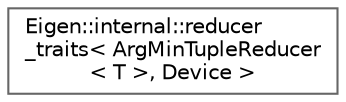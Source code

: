 digraph "类继承关系图"
{
 // LATEX_PDF_SIZE
  bgcolor="transparent";
  edge [fontname=Helvetica,fontsize=10,labelfontname=Helvetica,labelfontsize=10];
  node [fontname=Helvetica,fontsize=10,shape=box,height=0.2,width=0.4];
  rankdir="LR";
  Node0 [id="Node000000",label="Eigen::internal::reducer\l_traits\< ArgMinTupleReducer\l\< T \>, Device \>",height=0.2,width=0.4,color="grey40", fillcolor="white", style="filled",URL="$struct_eigen_1_1internal_1_1reducer__traits_3_01_arg_min_tuple_reducer_3_01_t_01_4_00_01_device_01_4.html",tooltip=" "];
}
